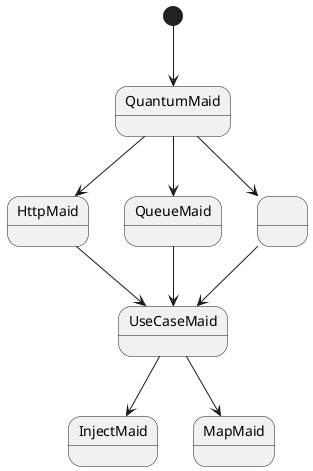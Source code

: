 @startuml
[*] --> QuantumMaid
QuantumMaid --> HttpMaid
QuantumMaid --> QueueMaid
QuantumMaid --> ...
HttpMaid --> UseCaseMaid
QueueMaid --> UseCaseMaid
... --> UseCaseMaid
UseCaseMaid --> InjectMaid
UseCaseMaid --> MapMaid
@enduml
